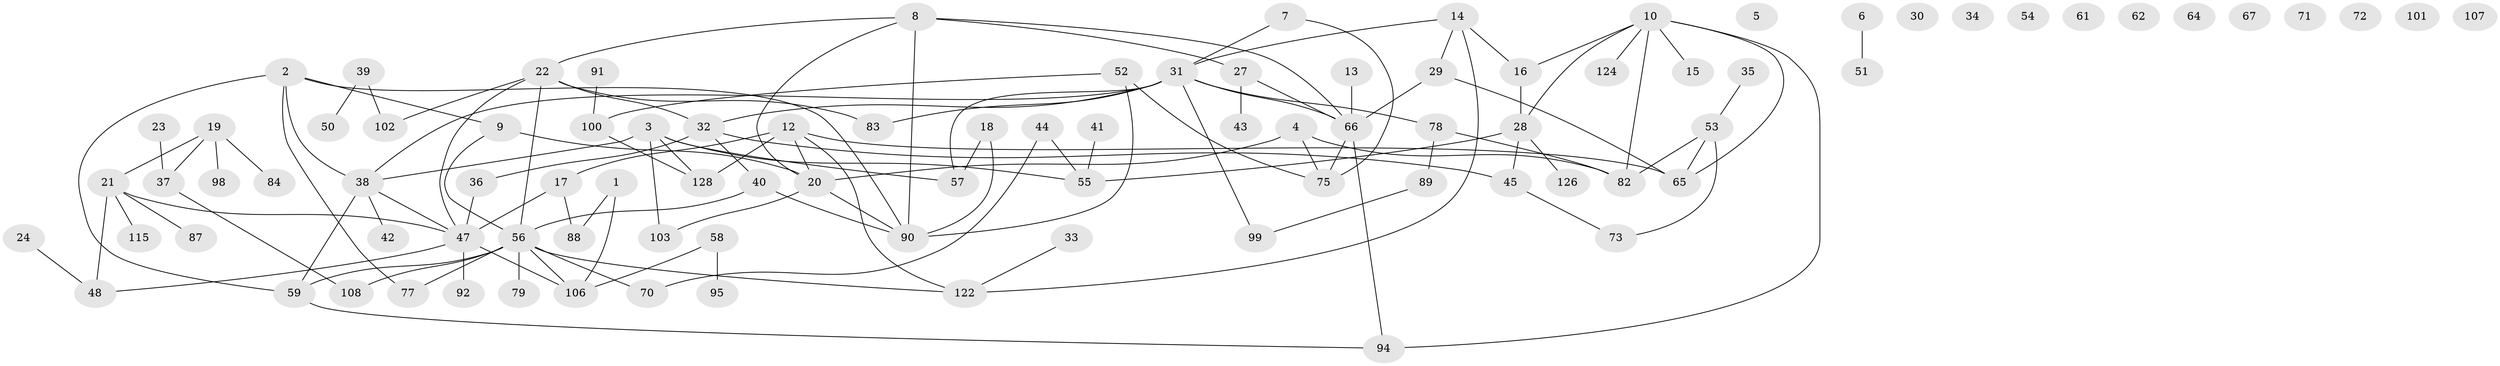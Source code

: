 // Generated by graph-tools (version 1.1) at 2025/23/03/03/25 07:23:29]
// undirected, 93 vertices, 122 edges
graph export_dot {
graph [start="1"]
  node [color=gray90,style=filled];
  1;
  2 [super="+11"];
  3 [super="+104"];
  4 [super="+93"];
  5;
  6;
  7;
  8 [super="+26"];
  9;
  10 [super="+85"];
  12 [super="+63"];
  13;
  14 [super="+105"];
  15 [super="+118"];
  16 [super="+25"];
  17 [super="+123"];
  18;
  19 [super="+120"];
  20 [super="+112"];
  21 [super="+86"];
  22 [super="+111"];
  23;
  24;
  27;
  28 [super="+117"];
  29;
  30 [super="+60"];
  31 [super="+127"];
  32 [super="+109"];
  33;
  34;
  35;
  36 [super="+46"];
  37;
  38 [super="+49"];
  39;
  40;
  41;
  42;
  43 [super="+69"];
  44;
  45 [super="+129"];
  47 [super="+131"];
  48 [super="+74"];
  50;
  51 [super="+96"];
  52 [super="+121"];
  53 [super="+76"];
  54;
  55 [super="+110"];
  56 [super="+116"];
  57 [super="+81"];
  58;
  59;
  61;
  62;
  64;
  65;
  66 [super="+68"];
  67;
  70 [super="+132"];
  71;
  72 [super="+119"];
  73 [super="+80"];
  75;
  77 [super="+114"];
  78;
  79;
  82 [super="+113"];
  83;
  84;
  87;
  88;
  89 [super="+130"];
  90 [super="+97"];
  91;
  92;
  94 [super="+125"];
  95;
  98;
  99;
  100;
  101;
  102;
  103;
  106;
  107;
  108;
  115;
  122;
  124;
  126;
  128;
  1 -- 88;
  1 -- 106;
  2 -- 9;
  2 -- 38;
  2 -- 59;
  2 -- 77;
  2 -- 90;
  3 -- 103;
  3 -- 128;
  3 -- 38;
  3 -- 57;
  3 -- 55;
  4 -- 82;
  4 -- 75;
  4 -- 20;
  6 -- 51;
  7 -- 31;
  7 -- 75;
  8 -- 22;
  8 -- 27;
  8 -- 66;
  8 -- 90;
  8 -- 20;
  9 -- 20;
  9 -- 56;
  10 -- 65;
  10 -- 124;
  10 -- 82;
  10 -- 16;
  10 -- 28;
  10 -- 15;
  10 -- 94;
  12 -- 17;
  12 -- 122;
  12 -- 128;
  12 -- 65;
  12 -- 20;
  13 -- 66;
  14 -- 122;
  14 -- 31;
  14 -- 16;
  14 -- 29;
  16 -- 28;
  17 -- 88;
  17 -- 47;
  18 -- 90;
  18 -- 57;
  19 -- 98;
  19 -- 84;
  19 -- 37;
  19 -- 21;
  20 -- 90;
  20 -- 103;
  21 -- 47;
  21 -- 87;
  21 -- 115;
  21 -- 48;
  22 -- 32;
  22 -- 56;
  22 -- 47;
  22 -- 102;
  22 -- 83;
  23 -- 37;
  24 -- 48;
  27 -- 43;
  27 -- 66;
  28 -- 126;
  28 -- 45;
  28 -- 55;
  29 -- 65;
  29 -- 66;
  31 -- 38;
  31 -- 83;
  31 -- 99;
  31 -- 66;
  31 -- 78;
  31 -- 57;
  31 -- 32;
  32 -- 40;
  32 -- 36;
  32 -- 45;
  33 -- 122;
  35 -- 53;
  36 -- 47;
  37 -- 108;
  38 -- 42;
  38 -- 59;
  38 -- 47;
  39 -- 50;
  39 -- 102;
  40 -- 56;
  40 -- 90;
  41 -- 55;
  44 -- 55;
  44 -- 70;
  45 -- 73;
  47 -- 92;
  47 -- 106 [weight=2];
  47 -- 48;
  52 -- 100;
  52 -- 90;
  52 -- 75;
  53 -- 73;
  53 -- 82;
  53 -- 65;
  56 -- 59;
  56 -- 77;
  56 -- 79;
  56 -- 108;
  56 -- 70;
  56 -- 122;
  56 -- 106;
  58 -- 95;
  58 -- 106;
  59 -- 94;
  66 -- 75;
  66 -- 94;
  78 -- 82;
  78 -- 89;
  89 -- 99;
  91 -- 100;
  100 -- 128;
}
